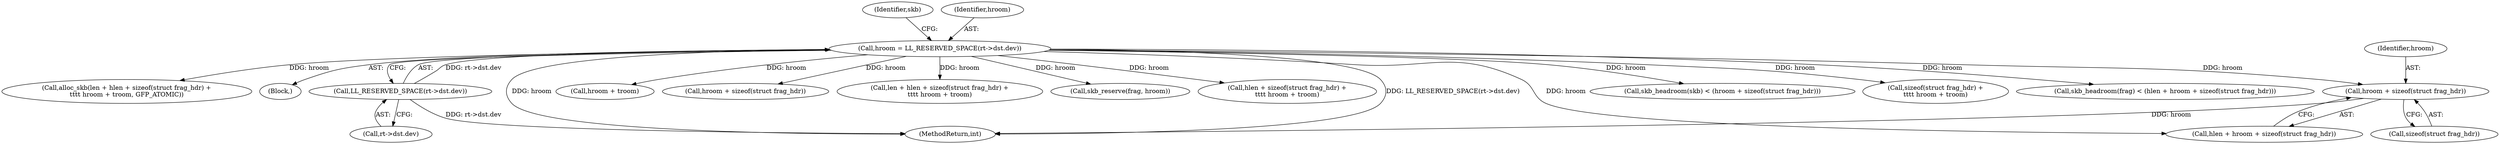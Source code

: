 digraph "0_linux_2423496af35d94a87156b063ea5cedffc10a70a1_0@API" {
"1000359" [label="(Call,hroom + sizeof(struct frag_hdr))"];
"1000294" [label="(Call,hroom = LL_RESERVED_SPACE(rt->dst.dev))"];
"1000296" [label="(Call,LL_RESERVED_SPACE(rt->dst.dev))"];
"1000361" [label="(Call,sizeof(struct frag_hdr))"];
"1000735" [label="(Call,alloc_skb(len + hlen + sizeof(struct frag_hdr) +\n\t\t\t\t hroom + troom, GFP_ATOMIC))"];
"1000124" [label="(Block,)"];
"1000360" [label="(Identifier,hroom)"];
"1000357" [label="(Call,hlen + hroom + sizeof(struct frag_hdr))"];
"1000743" [label="(Call,hroom + troom)"];
"1000331" [label="(Call,hroom + sizeof(struct frag_hdr))"];
"1000736" [label="(Call,len + hlen + sizeof(struct frag_hdr) +\n\t\t\t\t hroom + troom)"];
"1000765" [label="(Call,skb_reserve(frag, hroom))"];
"1000738" [label="(Call,hlen + sizeof(struct frag_hdr) +\n\t\t\t\t hroom + troom)"];
"1000297" [label="(Call,rt->dst.dev)"];
"1000304" [label="(Identifier,skb)"];
"1000359" [label="(Call,hroom + sizeof(struct frag_hdr))"];
"1000296" [label="(Call,LL_RESERVED_SPACE(rt->dst.dev))"];
"1000952" [label="(MethodReturn,int)"];
"1000295" [label="(Identifier,hroom)"];
"1000294" [label="(Call,hroom = LL_RESERVED_SPACE(rt->dst.dev))"];
"1000328" [label="(Call,skb_headroom(skb) < (hroom + sizeof(struct frag_hdr)))"];
"1000740" [label="(Call,sizeof(struct frag_hdr) +\n\t\t\t\t hroom + troom)"];
"1000354" [label="(Call,skb_headroom(frag) < (hlen + hroom + sizeof(struct frag_hdr)))"];
"1000359" -> "1000357"  [label="AST: "];
"1000359" -> "1000361"  [label="CFG: "];
"1000360" -> "1000359"  [label="AST: "];
"1000361" -> "1000359"  [label="AST: "];
"1000357" -> "1000359"  [label="CFG: "];
"1000359" -> "1000952"  [label="DDG: hroom"];
"1000294" -> "1000359"  [label="DDG: hroom"];
"1000294" -> "1000124"  [label="AST: "];
"1000294" -> "1000296"  [label="CFG: "];
"1000295" -> "1000294"  [label="AST: "];
"1000296" -> "1000294"  [label="AST: "];
"1000304" -> "1000294"  [label="CFG: "];
"1000294" -> "1000952"  [label="DDG: LL_RESERVED_SPACE(rt->dst.dev)"];
"1000294" -> "1000952"  [label="DDG: hroom"];
"1000296" -> "1000294"  [label="DDG: rt->dst.dev"];
"1000294" -> "1000328"  [label="DDG: hroom"];
"1000294" -> "1000331"  [label="DDG: hroom"];
"1000294" -> "1000354"  [label="DDG: hroom"];
"1000294" -> "1000357"  [label="DDG: hroom"];
"1000294" -> "1000735"  [label="DDG: hroom"];
"1000294" -> "1000736"  [label="DDG: hroom"];
"1000294" -> "1000738"  [label="DDG: hroom"];
"1000294" -> "1000740"  [label="DDG: hroom"];
"1000294" -> "1000743"  [label="DDG: hroom"];
"1000294" -> "1000765"  [label="DDG: hroom"];
"1000296" -> "1000297"  [label="CFG: "];
"1000297" -> "1000296"  [label="AST: "];
"1000296" -> "1000952"  [label="DDG: rt->dst.dev"];
}
